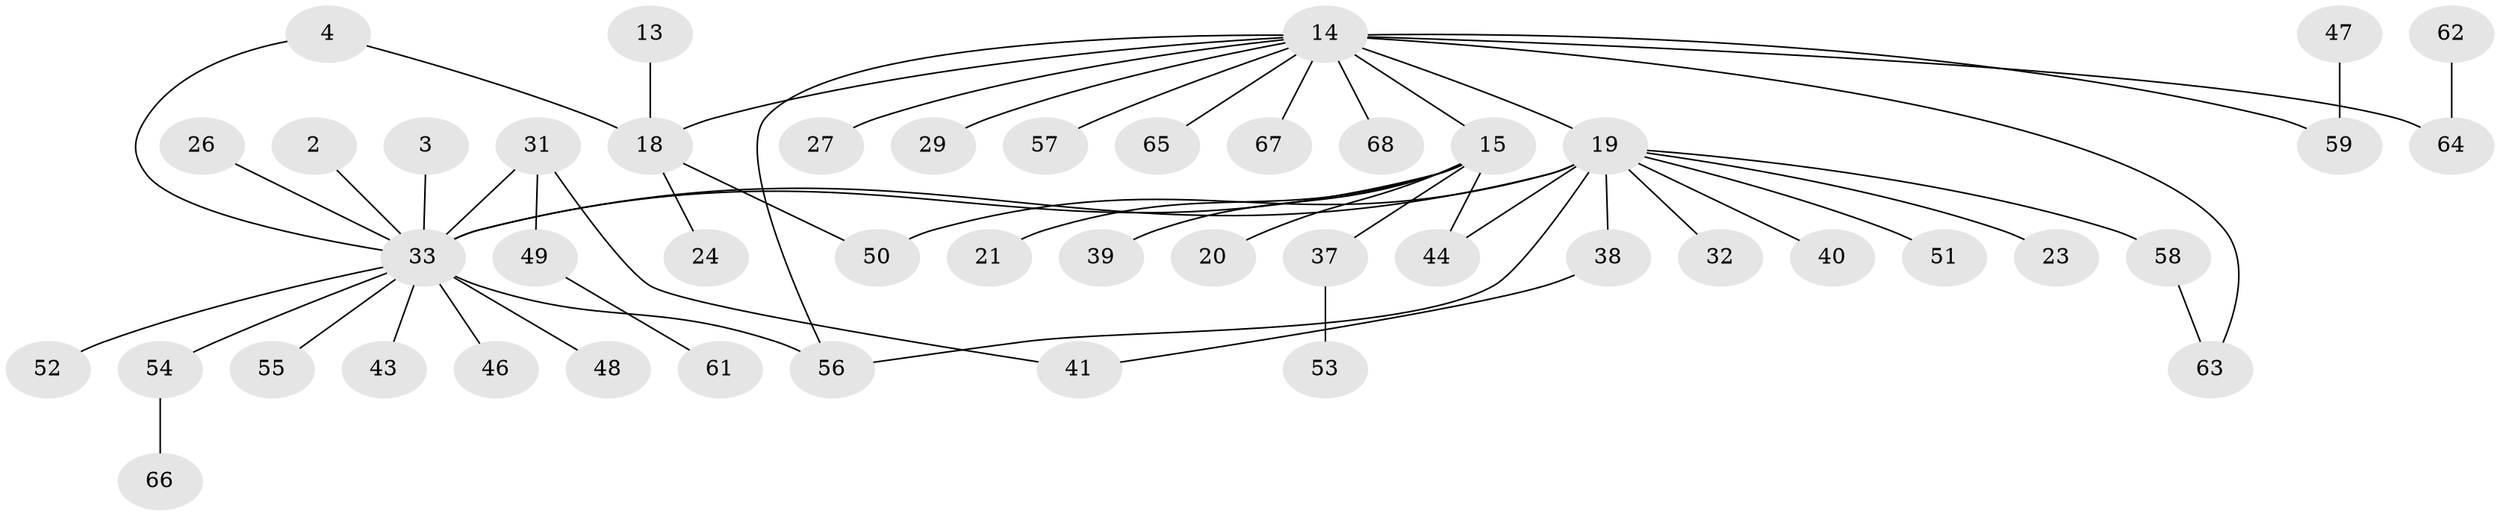 // original degree distribution, {21: 0.014705882352941176, 1: 0.4852941176470588, 2: 0.2647058823529412, 11: 0.014705882352941176, 6: 0.04411764705882353, 7: 0.014705882352941176, 3: 0.10294117647058823, 12: 0.014705882352941176, 5: 0.014705882352941176, 4: 0.029411764705882353}
// Generated by graph-tools (version 1.1) at 2025/51/03/04/25 21:51:34]
// undirected, 47 vertices, 54 edges
graph export_dot {
graph [start="1"]
  node [color=gray90,style=filled];
  2;
  3;
  4;
  13;
  14 [super="+8"];
  15 [super="+10"];
  18 [super="+6"];
  19 [super="+7"];
  20;
  21;
  23;
  24;
  26;
  27;
  29;
  31 [super="+17"];
  32;
  33 [super="+11+1"];
  37;
  38;
  39;
  40 [super="+30"];
  41;
  43 [super="+9"];
  44;
  46 [super="+35"];
  47;
  48;
  49;
  50;
  51;
  52;
  53;
  54;
  55;
  56 [super="+34+42"];
  57;
  58;
  59 [super="+45"];
  61;
  62;
  63 [super="+25"];
  64 [super="+60"];
  65;
  66;
  67 [super="+16"];
  68;
  2 -- 33;
  3 -- 33;
  4 -- 18;
  4 -- 33;
  13 -- 18;
  14 -- 18 [weight=2];
  14 -- 27;
  14 -- 29;
  14 -- 57;
  14 -- 68;
  14 -- 15;
  14 -- 19 [weight=3];
  14 -- 65;
  14 -- 59;
  14 -- 67;
  14 -- 64;
  14 -- 63;
  14 -- 56;
  15 -- 20;
  15 -- 21;
  15 -- 39;
  15 -- 37;
  15 -- 44;
  15 -- 33 [weight=3];
  18 -- 50;
  18 -- 24;
  19 -- 32;
  19 -- 38;
  19 -- 44;
  19 -- 50;
  19 -- 51;
  19 -- 23;
  19 -- 58;
  19 -- 33 [weight=4];
  19 -- 56;
  19 -- 40;
  26 -- 33;
  31 -- 49;
  31 -- 41;
  31 -- 33 [weight=2];
  33 -- 48;
  33 -- 52;
  33 -- 54;
  33 -- 55;
  33 -- 43;
  33 -- 46;
  33 -- 56;
  37 -- 53;
  38 -- 41;
  47 -- 59;
  49 -- 61;
  54 -- 66;
  58 -- 63;
  62 -- 64;
}
